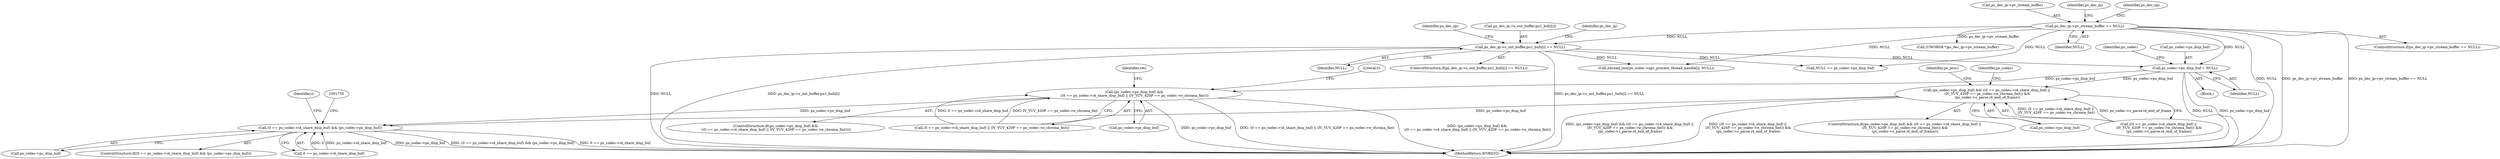 digraph "0_Android_87fb7909c49e6a4510ba86ace1ffc83459c7e1b9@pointer" {
"1000780" [label="(Call,ps_codec->ps_disp_buf = NULL)"];
"1000404" [label="(Call,ps_dec_ip->s_out_buffer.pu1_bufs[i] == NULL)"];
"1000260" [label="(Call,ps_dec_ip->pv_stream_buffer == NULL)"];
"1001282" [label="(Call,(ps_codec->ps_disp_buf) &&\n ((0 == ps_codec->i4_share_disp_buf) || (IV_YUV_420P == ps_codec->e_chroma_fmt)))"];
"1001744" [label="(Call,(0 == ps_codec->i4_share_disp_buf) && (ps_codec->ps_disp_buf))"];
"1001561" [label="(Call,(ps_codec->ps_disp_buf) && ((0 == ps_codec->i4_share_disp_buf) ||\n (IV_YUV_420P == ps_codec->e_chroma_fmt)) &&\n (ps_codec->s_parse.i4_end_of_frame))"];
"1000145" [label="(Block,)"];
"1001765" [label="(Identifier,i)"];
"1000416" [label="(Identifier,ps_dec_op)"];
"1001585" [label="(Identifier,ps_proc)"];
"1000259" [label="(ControlStructure,if(ps_dec_ip->pv_stream_buffer == NULL))"];
"1001281" [label="(ControlStructure,if((ps_codec->ps_disp_buf) &&\n ((0 == ps_codec->i4_share_disp_buf) || (IV_YUV_420P == ps_codec->e_chroma_fmt))))"];
"1001562" [label="(Call,ps_codec->ps_disp_buf)"];
"1000412" [label="(Identifier,NULL)"];
"1000261" [label="(Call,ps_dec_ip->pv_stream_buffer)"];
"1001565" [label="(Call,((0 == ps_codec->i4_share_disp_buf) ||\n (IV_YUV_420P == ps_codec->e_chroma_fmt)) &&\n (ps_codec->s_parse.i4_end_of_frame))"];
"1000758" [label="(Call,(UWORD8 *)ps_dec_ip->pv_stream_buffer)"];
"1001286" [label="(Call,(0 == ps_codec->i4_share_disp_buf) || (IV_YUV_420P == ps_codec->e_chroma_fmt))"];
"1001743" [label="(ControlStructure,if((0 == ps_codec->i4_share_disp_buf) && (ps_codec->ps_disp_buf)))"];
"1000403" [label="(ControlStructure,if(ps_dec_ip->s_out_buffer.pu1_bufs[i] == NULL))"];
"1001750" [label="(Call,ps_codec->ps_disp_buf)"];
"1001784" [label="(Call,ithread_join(ps_codec->apv_process_thread_handle[i], NULL))"];
"1000405" [label="(Call,ps_dec_ip->s_out_buffer.pu1_bufs[i])"];
"1001382" [label="(Identifier,ret)"];
"1000404" [label="(Call,ps_dec_ip->s_out_buffer.pu1_bufs[i] == NULL)"];
"1000264" [label="(Identifier,NULL)"];
"1001560" [label="(ControlStructure,if((ps_codec->ps_disp_buf) && ((0 == ps_codec->i4_share_disp_buf) ||\n (IV_YUV_420P == ps_codec->e_chroma_fmt)) &&\n (ps_codec->s_parse.i4_end_of_frame)))"];
"1000433" [label="(Identifier,ps_dec_ip)"];
"1001301" [label="(Literal,0)"];
"1000781" [label="(Call,ps_codec->ps_disp_buf)"];
"1001282" [label="(Call,(ps_codec->ps_disp_buf) &&\n ((0 == ps_codec->i4_share_disp_buf) || (IV_YUV_420P == ps_codec->e_chroma_fmt)))"];
"1000283" [label="(Identifier,ps_dec_ip)"];
"1001283" [label="(Call,ps_codec->ps_disp_buf)"];
"1000682" [label="(Call,NULL == ps_codec->ps_disp_buf)"];
"1001903" [label="(MethodReturn,WORD32)"];
"1001744" [label="(Call,(0 == ps_codec->i4_share_disp_buf) && (ps_codec->ps_disp_buf))"];
"1000784" [label="(Identifier,NULL)"];
"1001680" [label="(Identifier,ps_codec)"];
"1001561" [label="(Call,(ps_codec->ps_disp_buf) && ((0 == ps_codec->i4_share_disp_buf) ||\n (IV_YUV_420P == ps_codec->e_chroma_fmt)) &&\n (ps_codec->s_parse.i4_end_of_frame))"];
"1000788" [label="(Identifier,ps_codec)"];
"1000260" [label="(Call,ps_dec_ip->pv_stream_buffer == NULL)"];
"1001745" [label="(Call,0 == ps_codec->i4_share_disp_buf)"];
"1000780" [label="(Call,ps_codec->ps_disp_buf = NULL)"];
"1000268" [label="(Identifier,ps_dec_op)"];
"1000780" -> "1000145"  [label="AST: "];
"1000780" -> "1000784"  [label="CFG: "];
"1000781" -> "1000780"  [label="AST: "];
"1000784" -> "1000780"  [label="AST: "];
"1000788" -> "1000780"  [label="CFG: "];
"1000780" -> "1001903"  [label="DDG: ps_codec->ps_disp_buf"];
"1000780" -> "1001903"  [label="DDG: NULL"];
"1000404" -> "1000780"  [label="DDG: NULL"];
"1000260" -> "1000780"  [label="DDG: NULL"];
"1000780" -> "1001282"  [label="DDG: ps_codec->ps_disp_buf"];
"1000780" -> "1001561"  [label="DDG: ps_codec->ps_disp_buf"];
"1000404" -> "1000403"  [label="AST: "];
"1000404" -> "1000412"  [label="CFG: "];
"1000405" -> "1000404"  [label="AST: "];
"1000412" -> "1000404"  [label="AST: "];
"1000416" -> "1000404"  [label="CFG: "];
"1000433" -> "1000404"  [label="CFG: "];
"1000404" -> "1001903"  [label="DDG: ps_dec_ip->s_out_buffer.pu1_bufs[i]"];
"1000404" -> "1001903"  [label="DDG: NULL"];
"1000404" -> "1001903"  [label="DDG: ps_dec_ip->s_out_buffer.pu1_bufs[i] == NULL"];
"1000260" -> "1000404"  [label="DDG: NULL"];
"1000404" -> "1000682"  [label="DDG: NULL"];
"1000404" -> "1001784"  [label="DDG: NULL"];
"1000260" -> "1000259"  [label="AST: "];
"1000260" -> "1000264"  [label="CFG: "];
"1000261" -> "1000260"  [label="AST: "];
"1000264" -> "1000260"  [label="AST: "];
"1000268" -> "1000260"  [label="CFG: "];
"1000283" -> "1000260"  [label="CFG: "];
"1000260" -> "1001903"  [label="DDG: ps_dec_ip->pv_stream_buffer == NULL"];
"1000260" -> "1001903"  [label="DDG: NULL"];
"1000260" -> "1001903"  [label="DDG: ps_dec_ip->pv_stream_buffer"];
"1000260" -> "1000682"  [label="DDG: NULL"];
"1000260" -> "1000758"  [label="DDG: ps_dec_ip->pv_stream_buffer"];
"1000260" -> "1001784"  [label="DDG: NULL"];
"1001282" -> "1001281"  [label="AST: "];
"1001282" -> "1001283"  [label="CFG: "];
"1001282" -> "1001286"  [label="CFG: "];
"1001283" -> "1001282"  [label="AST: "];
"1001286" -> "1001282"  [label="AST: "];
"1001301" -> "1001282"  [label="CFG: "];
"1001382" -> "1001282"  [label="CFG: "];
"1001282" -> "1001903"  [label="DDG: ps_codec->ps_disp_buf"];
"1001282" -> "1001903"  [label="DDG: (0 == ps_codec->i4_share_disp_buf) || (IV_YUV_420P == ps_codec->e_chroma_fmt)"];
"1001282" -> "1001903"  [label="DDG: (ps_codec->ps_disp_buf) &&\n ((0 == ps_codec->i4_share_disp_buf) || (IV_YUV_420P == ps_codec->e_chroma_fmt))"];
"1001286" -> "1001282"  [label="DDG: 0 == ps_codec->i4_share_disp_buf"];
"1001286" -> "1001282"  [label="DDG: IV_YUV_420P == ps_codec->e_chroma_fmt"];
"1001282" -> "1001744"  [label="DDG: ps_codec->ps_disp_buf"];
"1001744" -> "1001743"  [label="AST: "];
"1001744" -> "1001745"  [label="CFG: "];
"1001744" -> "1001750"  [label="CFG: "];
"1001745" -> "1001744"  [label="AST: "];
"1001750" -> "1001744"  [label="AST: "];
"1001755" -> "1001744"  [label="CFG: "];
"1001765" -> "1001744"  [label="CFG: "];
"1001744" -> "1001903"  [label="DDG: ps_codec->ps_disp_buf"];
"1001744" -> "1001903"  [label="DDG: (0 == ps_codec->i4_share_disp_buf) && (ps_codec->ps_disp_buf)"];
"1001744" -> "1001903"  [label="DDG: 0 == ps_codec->i4_share_disp_buf"];
"1001745" -> "1001744"  [label="DDG: 0"];
"1001745" -> "1001744"  [label="DDG: ps_codec->i4_share_disp_buf"];
"1001561" -> "1001744"  [label="DDG: ps_codec->ps_disp_buf"];
"1001561" -> "1001560"  [label="AST: "];
"1001561" -> "1001562"  [label="CFG: "];
"1001561" -> "1001565"  [label="CFG: "];
"1001562" -> "1001561"  [label="AST: "];
"1001565" -> "1001561"  [label="AST: "];
"1001585" -> "1001561"  [label="CFG: "];
"1001680" -> "1001561"  [label="CFG: "];
"1001561" -> "1001903"  [label="DDG: ((0 == ps_codec->i4_share_disp_buf) ||\n (IV_YUV_420P == ps_codec->e_chroma_fmt)) &&\n (ps_codec->s_parse.i4_end_of_frame)"];
"1001561" -> "1001903"  [label="DDG: (ps_codec->ps_disp_buf) && ((0 == ps_codec->i4_share_disp_buf) ||\n (IV_YUV_420P == ps_codec->e_chroma_fmt)) &&\n (ps_codec->s_parse.i4_end_of_frame)"];
"1001565" -> "1001561"  [label="DDG: (0 == ps_codec->i4_share_disp_buf) ||\n (IV_YUV_420P == ps_codec->e_chroma_fmt)"];
"1001565" -> "1001561"  [label="DDG: ps_codec->s_parse.i4_end_of_frame"];
}
